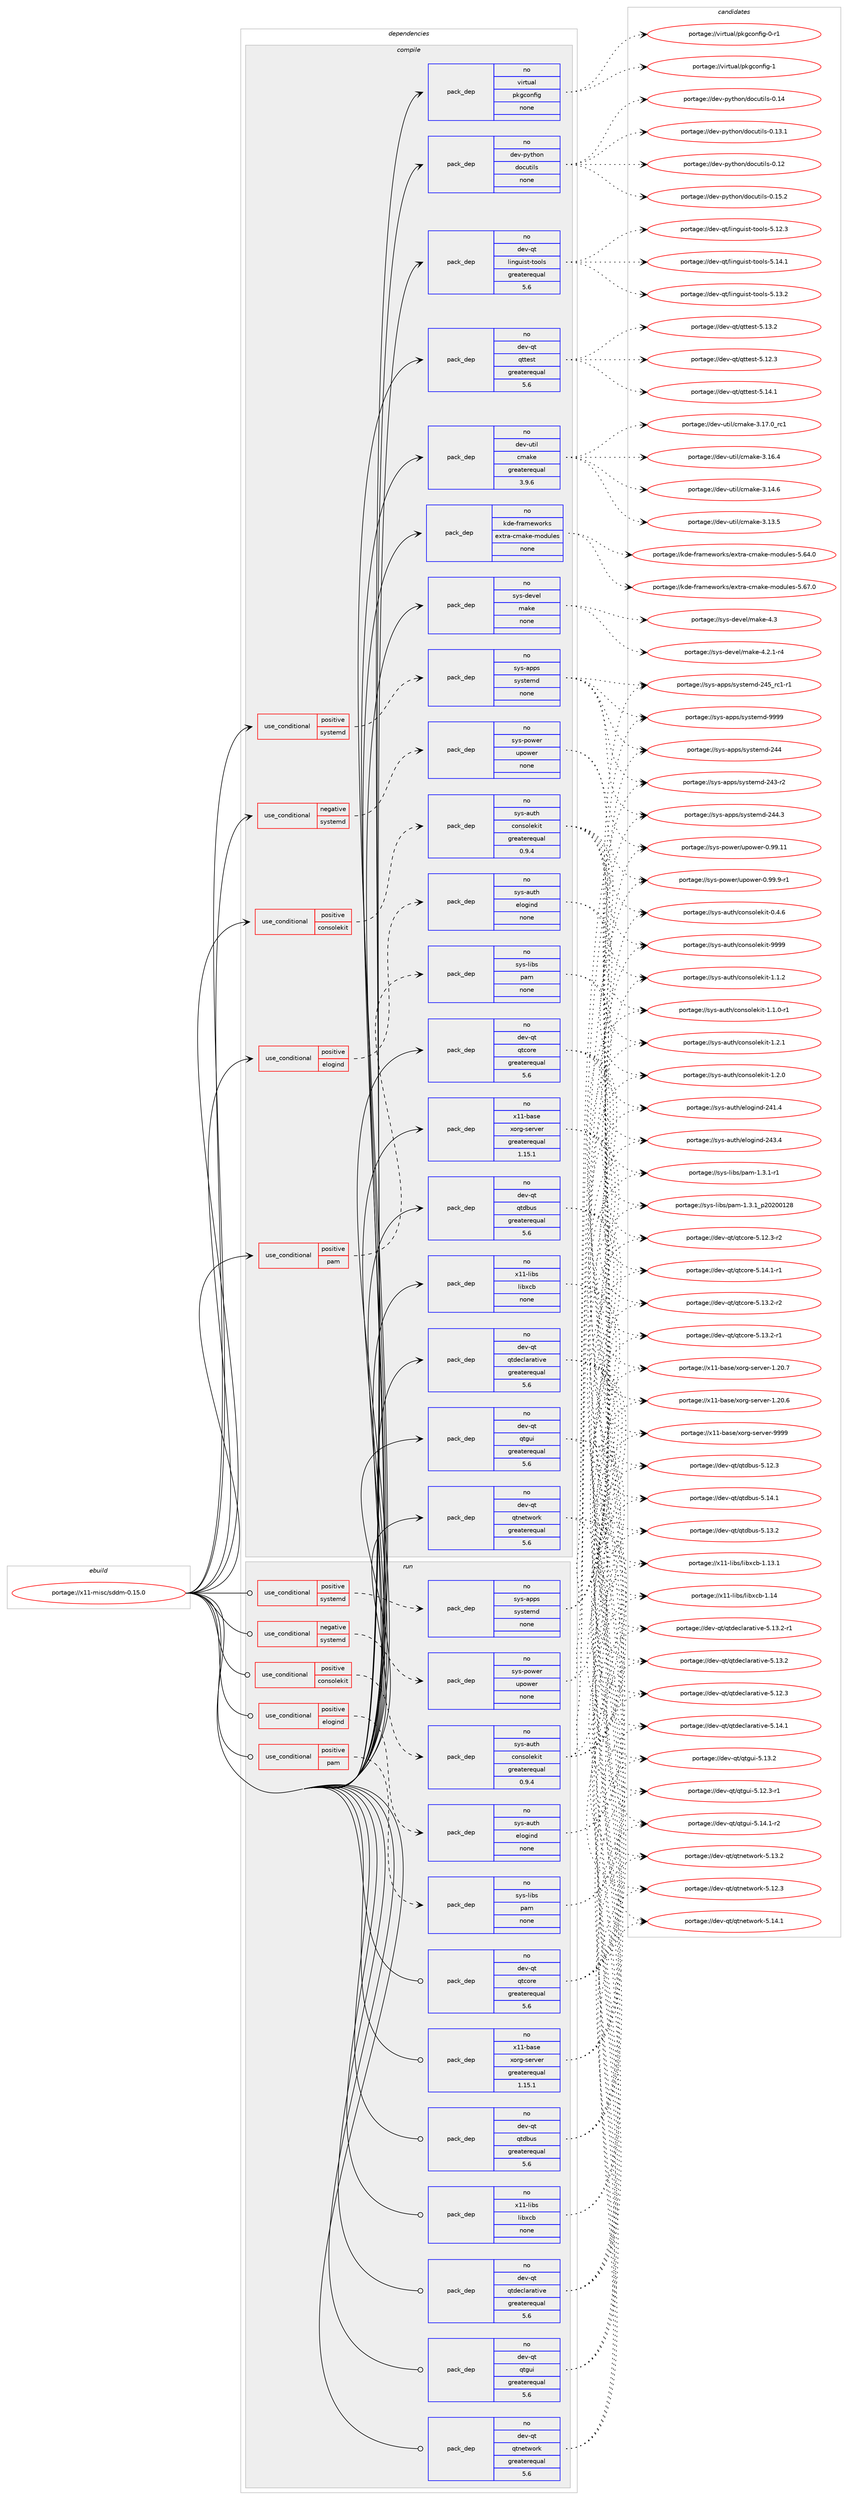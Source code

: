 digraph prolog {

# *************
# Graph options
# *************

newrank=true;
concentrate=true;
compound=true;
graph [rankdir=LR,fontname=Helvetica,fontsize=10,ranksep=1.5];#, ranksep=2.5, nodesep=0.2];
edge  [arrowhead=vee];
node  [fontname=Helvetica,fontsize=10];

# **********
# The ebuild
# **********

subgraph cluster_leftcol {
color=gray;
rank=same;
label=<<i>ebuild</i>>;
id [label="portage://x11-misc/sddm-0.15.0", color=red, width=4, href="../x11-misc/sddm-0.15.0.svg"];
}

# ****************
# The dependencies
# ****************

subgraph cluster_midcol {
color=gray;
label=<<i>dependencies</i>>;
subgraph cluster_compile {
fillcolor="#eeeeee";
style=filled;
label=<<i>compile</i>>;
subgraph cond1246 {
dependency9508 [label=<<TABLE BORDER="0" CELLBORDER="1" CELLSPACING="0" CELLPADDING="4"><TR><TD ROWSPAN="3" CELLPADDING="10">use_conditional</TD></TR><TR><TD>negative</TD></TR><TR><TD>systemd</TD></TR></TABLE>>, shape=none, color=red];
subgraph pack8107 {
dependency9509 [label=<<TABLE BORDER="0" CELLBORDER="1" CELLSPACING="0" CELLPADDING="4" WIDTH="220"><TR><TD ROWSPAN="6" CELLPADDING="30">pack_dep</TD></TR><TR><TD WIDTH="110">no</TD></TR><TR><TD>sys-power</TD></TR><TR><TD>upower</TD></TR><TR><TD>none</TD></TR><TR><TD></TD></TR></TABLE>>, shape=none, color=blue];
}
dependency9508:e -> dependency9509:w [weight=20,style="dashed",arrowhead="vee"];
}
id:e -> dependency9508:w [weight=20,style="solid",arrowhead="vee"];
subgraph cond1247 {
dependency9510 [label=<<TABLE BORDER="0" CELLBORDER="1" CELLSPACING="0" CELLPADDING="4"><TR><TD ROWSPAN="3" CELLPADDING="10">use_conditional</TD></TR><TR><TD>positive</TD></TR><TR><TD>consolekit</TD></TR></TABLE>>, shape=none, color=red];
subgraph pack8108 {
dependency9511 [label=<<TABLE BORDER="0" CELLBORDER="1" CELLSPACING="0" CELLPADDING="4" WIDTH="220"><TR><TD ROWSPAN="6" CELLPADDING="30">pack_dep</TD></TR><TR><TD WIDTH="110">no</TD></TR><TR><TD>sys-auth</TD></TR><TR><TD>consolekit</TD></TR><TR><TD>greaterequal</TD></TR><TR><TD>0.9.4</TD></TR></TABLE>>, shape=none, color=blue];
}
dependency9510:e -> dependency9511:w [weight=20,style="dashed",arrowhead="vee"];
}
id:e -> dependency9510:w [weight=20,style="solid",arrowhead="vee"];
subgraph cond1248 {
dependency9512 [label=<<TABLE BORDER="0" CELLBORDER="1" CELLSPACING="0" CELLPADDING="4"><TR><TD ROWSPAN="3" CELLPADDING="10">use_conditional</TD></TR><TR><TD>positive</TD></TR><TR><TD>elogind</TD></TR></TABLE>>, shape=none, color=red];
subgraph pack8109 {
dependency9513 [label=<<TABLE BORDER="0" CELLBORDER="1" CELLSPACING="0" CELLPADDING="4" WIDTH="220"><TR><TD ROWSPAN="6" CELLPADDING="30">pack_dep</TD></TR><TR><TD WIDTH="110">no</TD></TR><TR><TD>sys-auth</TD></TR><TR><TD>elogind</TD></TR><TR><TD>none</TD></TR><TR><TD></TD></TR></TABLE>>, shape=none, color=blue];
}
dependency9512:e -> dependency9513:w [weight=20,style="dashed",arrowhead="vee"];
}
id:e -> dependency9512:w [weight=20,style="solid",arrowhead="vee"];
subgraph cond1249 {
dependency9514 [label=<<TABLE BORDER="0" CELLBORDER="1" CELLSPACING="0" CELLPADDING="4"><TR><TD ROWSPAN="3" CELLPADDING="10">use_conditional</TD></TR><TR><TD>positive</TD></TR><TR><TD>pam</TD></TR></TABLE>>, shape=none, color=red];
subgraph pack8110 {
dependency9515 [label=<<TABLE BORDER="0" CELLBORDER="1" CELLSPACING="0" CELLPADDING="4" WIDTH="220"><TR><TD ROWSPAN="6" CELLPADDING="30">pack_dep</TD></TR><TR><TD WIDTH="110">no</TD></TR><TR><TD>sys-libs</TD></TR><TR><TD>pam</TD></TR><TR><TD>none</TD></TR><TR><TD></TD></TR></TABLE>>, shape=none, color=blue];
}
dependency9514:e -> dependency9515:w [weight=20,style="dashed",arrowhead="vee"];
}
id:e -> dependency9514:w [weight=20,style="solid",arrowhead="vee"];
subgraph cond1250 {
dependency9516 [label=<<TABLE BORDER="0" CELLBORDER="1" CELLSPACING="0" CELLPADDING="4"><TR><TD ROWSPAN="3" CELLPADDING="10">use_conditional</TD></TR><TR><TD>positive</TD></TR><TR><TD>systemd</TD></TR></TABLE>>, shape=none, color=red];
subgraph pack8111 {
dependency9517 [label=<<TABLE BORDER="0" CELLBORDER="1" CELLSPACING="0" CELLPADDING="4" WIDTH="220"><TR><TD ROWSPAN="6" CELLPADDING="30">pack_dep</TD></TR><TR><TD WIDTH="110">no</TD></TR><TR><TD>sys-apps</TD></TR><TR><TD>systemd</TD></TR><TR><TD>none</TD></TR><TR><TD></TD></TR></TABLE>>, shape=none, color=blue];
}
dependency9516:e -> dependency9517:w [weight=20,style="dashed",arrowhead="vee"];
}
id:e -> dependency9516:w [weight=20,style="solid",arrowhead="vee"];
subgraph pack8112 {
dependency9518 [label=<<TABLE BORDER="0" CELLBORDER="1" CELLSPACING="0" CELLPADDING="4" WIDTH="220"><TR><TD ROWSPAN="6" CELLPADDING="30">pack_dep</TD></TR><TR><TD WIDTH="110">no</TD></TR><TR><TD>dev-python</TD></TR><TR><TD>docutils</TD></TR><TR><TD>none</TD></TR><TR><TD></TD></TR></TABLE>>, shape=none, color=blue];
}
id:e -> dependency9518:w [weight=20,style="solid",arrowhead="vee"];
subgraph pack8113 {
dependency9519 [label=<<TABLE BORDER="0" CELLBORDER="1" CELLSPACING="0" CELLPADDING="4" WIDTH="220"><TR><TD ROWSPAN="6" CELLPADDING="30">pack_dep</TD></TR><TR><TD WIDTH="110">no</TD></TR><TR><TD>dev-qt</TD></TR><TR><TD>linguist-tools</TD></TR><TR><TD>greaterequal</TD></TR><TR><TD>5.6</TD></TR></TABLE>>, shape=none, color=blue];
}
id:e -> dependency9519:w [weight=20,style="solid",arrowhead="vee"];
subgraph pack8114 {
dependency9520 [label=<<TABLE BORDER="0" CELLBORDER="1" CELLSPACING="0" CELLPADDING="4" WIDTH="220"><TR><TD ROWSPAN="6" CELLPADDING="30">pack_dep</TD></TR><TR><TD WIDTH="110">no</TD></TR><TR><TD>dev-qt</TD></TR><TR><TD>qtcore</TD></TR><TR><TD>greaterequal</TD></TR><TR><TD>5.6</TD></TR></TABLE>>, shape=none, color=blue];
}
id:e -> dependency9520:w [weight=20,style="solid",arrowhead="vee"];
subgraph pack8115 {
dependency9521 [label=<<TABLE BORDER="0" CELLBORDER="1" CELLSPACING="0" CELLPADDING="4" WIDTH="220"><TR><TD ROWSPAN="6" CELLPADDING="30">pack_dep</TD></TR><TR><TD WIDTH="110">no</TD></TR><TR><TD>dev-qt</TD></TR><TR><TD>qtdbus</TD></TR><TR><TD>greaterequal</TD></TR><TR><TD>5.6</TD></TR></TABLE>>, shape=none, color=blue];
}
id:e -> dependency9521:w [weight=20,style="solid",arrowhead="vee"];
subgraph pack8116 {
dependency9522 [label=<<TABLE BORDER="0" CELLBORDER="1" CELLSPACING="0" CELLPADDING="4" WIDTH="220"><TR><TD ROWSPAN="6" CELLPADDING="30">pack_dep</TD></TR><TR><TD WIDTH="110">no</TD></TR><TR><TD>dev-qt</TD></TR><TR><TD>qtdeclarative</TD></TR><TR><TD>greaterequal</TD></TR><TR><TD>5.6</TD></TR></TABLE>>, shape=none, color=blue];
}
id:e -> dependency9522:w [weight=20,style="solid",arrowhead="vee"];
subgraph pack8117 {
dependency9523 [label=<<TABLE BORDER="0" CELLBORDER="1" CELLSPACING="0" CELLPADDING="4" WIDTH="220"><TR><TD ROWSPAN="6" CELLPADDING="30">pack_dep</TD></TR><TR><TD WIDTH="110">no</TD></TR><TR><TD>dev-qt</TD></TR><TR><TD>qtgui</TD></TR><TR><TD>greaterequal</TD></TR><TR><TD>5.6</TD></TR></TABLE>>, shape=none, color=blue];
}
id:e -> dependency9523:w [weight=20,style="solid",arrowhead="vee"];
subgraph pack8118 {
dependency9524 [label=<<TABLE BORDER="0" CELLBORDER="1" CELLSPACING="0" CELLPADDING="4" WIDTH="220"><TR><TD ROWSPAN="6" CELLPADDING="30">pack_dep</TD></TR><TR><TD WIDTH="110">no</TD></TR><TR><TD>dev-qt</TD></TR><TR><TD>qtnetwork</TD></TR><TR><TD>greaterequal</TD></TR><TR><TD>5.6</TD></TR></TABLE>>, shape=none, color=blue];
}
id:e -> dependency9524:w [weight=20,style="solid",arrowhead="vee"];
subgraph pack8119 {
dependency9525 [label=<<TABLE BORDER="0" CELLBORDER="1" CELLSPACING="0" CELLPADDING="4" WIDTH="220"><TR><TD ROWSPAN="6" CELLPADDING="30">pack_dep</TD></TR><TR><TD WIDTH="110">no</TD></TR><TR><TD>dev-qt</TD></TR><TR><TD>qttest</TD></TR><TR><TD>greaterequal</TD></TR><TR><TD>5.6</TD></TR></TABLE>>, shape=none, color=blue];
}
id:e -> dependency9525:w [weight=20,style="solid",arrowhead="vee"];
subgraph pack8120 {
dependency9526 [label=<<TABLE BORDER="0" CELLBORDER="1" CELLSPACING="0" CELLPADDING="4" WIDTH="220"><TR><TD ROWSPAN="6" CELLPADDING="30">pack_dep</TD></TR><TR><TD WIDTH="110">no</TD></TR><TR><TD>dev-util</TD></TR><TR><TD>cmake</TD></TR><TR><TD>greaterequal</TD></TR><TR><TD>3.9.6</TD></TR></TABLE>>, shape=none, color=blue];
}
id:e -> dependency9526:w [weight=20,style="solid",arrowhead="vee"];
subgraph pack8121 {
dependency9527 [label=<<TABLE BORDER="0" CELLBORDER="1" CELLSPACING="0" CELLPADDING="4" WIDTH="220"><TR><TD ROWSPAN="6" CELLPADDING="30">pack_dep</TD></TR><TR><TD WIDTH="110">no</TD></TR><TR><TD>kde-frameworks</TD></TR><TR><TD>extra-cmake-modules</TD></TR><TR><TD>none</TD></TR><TR><TD></TD></TR></TABLE>>, shape=none, color=blue];
}
id:e -> dependency9527:w [weight=20,style="solid",arrowhead="vee"];
subgraph pack8122 {
dependency9528 [label=<<TABLE BORDER="0" CELLBORDER="1" CELLSPACING="0" CELLPADDING="4" WIDTH="220"><TR><TD ROWSPAN="6" CELLPADDING="30">pack_dep</TD></TR><TR><TD WIDTH="110">no</TD></TR><TR><TD>sys-devel</TD></TR><TR><TD>make</TD></TR><TR><TD>none</TD></TR><TR><TD></TD></TR></TABLE>>, shape=none, color=blue];
}
id:e -> dependency9528:w [weight=20,style="solid",arrowhead="vee"];
subgraph pack8123 {
dependency9529 [label=<<TABLE BORDER="0" CELLBORDER="1" CELLSPACING="0" CELLPADDING="4" WIDTH="220"><TR><TD ROWSPAN="6" CELLPADDING="30">pack_dep</TD></TR><TR><TD WIDTH="110">no</TD></TR><TR><TD>virtual</TD></TR><TR><TD>pkgconfig</TD></TR><TR><TD>none</TD></TR><TR><TD></TD></TR></TABLE>>, shape=none, color=blue];
}
id:e -> dependency9529:w [weight=20,style="solid",arrowhead="vee"];
subgraph pack8124 {
dependency9530 [label=<<TABLE BORDER="0" CELLBORDER="1" CELLSPACING="0" CELLPADDING="4" WIDTH="220"><TR><TD ROWSPAN="6" CELLPADDING="30">pack_dep</TD></TR><TR><TD WIDTH="110">no</TD></TR><TR><TD>x11-base</TD></TR><TR><TD>xorg-server</TD></TR><TR><TD>greaterequal</TD></TR><TR><TD>1.15.1</TD></TR></TABLE>>, shape=none, color=blue];
}
id:e -> dependency9530:w [weight=20,style="solid",arrowhead="vee"];
subgraph pack8125 {
dependency9531 [label=<<TABLE BORDER="0" CELLBORDER="1" CELLSPACING="0" CELLPADDING="4" WIDTH="220"><TR><TD ROWSPAN="6" CELLPADDING="30">pack_dep</TD></TR><TR><TD WIDTH="110">no</TD></TR><TR><TD>x11-libs</TD></TR><TR><TD>libxcb</TD></TR><TR><TD>none</TD></TR><TR><TD></TD></TR></TABLE>>, shape=none, color=blue];
}
id:e -> dependency9531:w [weight=20,style="solid",arrowhead="vee"];
}
subgraph cluster_compileandrun {
fillcolor="#eeeeee";
style=filled;
label=<<i>compile and run</i>>;
}
subgraph cluster_run {
fillcolor="#eeeeee";
style=filled;
label=<<i>run</i>>;
subgraph cond1251 {
dependency9532 [label=<<TABLE BORDER="0" CELLBORDER="1" CELLSPACING="0" CELLPADDING="4"><TR><TD ROWSPAN="3" CELLPADDING="10">use_conditional</TD></TR><TR><TD>negative</TD></TR><TR><TD>systemd</TD></TR></TABLE>>, shape=none, color=red];
subgraph pack8126 {
dependency9533 [label=<<TABLE BORDER="0" CELLBORDER="1" CELLSPACING="0" CELLPADDING="4" WIDTH="220"><TR><TD ROWSPAN="6" CELLPADDING="30">pack_dep</TD></TR><TR><TD WIDTH="110">no</TD></TR><TR><TD>sys-power</TD></TR><TR><TD>upower</TD></TR><TR><TD>none</TD></TR><TR><TD></TD></TR></TABLE>>, shape=none, color=blue];
}
dependency9532:e -> dependency9533:w [weight=20,style="dashed",arrowhead="vee"];
}
id:e -> dependency9532:w [weight=20,style="solid",arrowhead="odot"];
subgraph cond1252 {
dependency9534 [label=<<TABLE BORDER="0" CELLBORDER="1" CELLSPACING="0" CELLPADDING="4"><TR><TD ROWSPAN="3" CELLPADDING="10">use_conditional</TD></TR><TR><TD>positive</TD></TR><TR><TD>consolekit</TD></TR></TABLE>>, shape=none, color=red];
subgraph pack8127 {
dependency9535 [label=<<TABLE BORDER="0" CELLBORDER="1" CELLSPACING="0" CELLPADDING="4" WIDTH="220"><TR><TD ROWSPAN="6" CELLPADDING="30">pack_dep</TD></TR><TR><TD WIDTH="110">no</TD></TR><TR><TD>sys-auth</TD></TR><TR><TD>consolekit</TD></TR><TR><TD>greaterequal</TD></TR><TR><TD>0.9.4</TD></TR></TABLE>>, shape=none, color=blue];
}
dependency9534:e -> dependency9535:w [weight=20,style="dashed",arrowhead="vee"];
}
id:e -> dependency9534:w [weight=20,style="solid",arrowhead="odot"];
subgraph cond1253 {
dependency9536 [label=<<TABLE BORDER="0" CELLBORDER="1" CELLSPACING="0" CELLPADDING="4"><TR><TD ROWSPAN="3" CELLPADDING="10">use_conditional</TD></TR><TR><TD>positive</TD></TR><TR><TD>elogind</TD></TR></TABLE>>, shape=none, color=red];
subgraph pack8128 {
dependency9537 [label=<<TABLE BORDER="0" CELLBORDER="1" CELLSPACING="0" CELLPADDING="4" WIDTH="220"><TR><TD ROWSPAN="6" CELLPADDING="30">pack_dep</TD></TR><TR><TD WIDTH="110">no</TD></TR><TR><TD>sys-auth</TD></TR><TR><TD>elogind</TD></TR><TR><TD>none</TD></TR><TR><TD></TD></TR></TABLE>>, shape=none, color=blue];
}
dependency9536:e -> dependency9537:w [weight=20,style="dashed",arrowhead="vee"];
}
id:e -> dependency9536:w [weight=20,style="solid",arrowhead="odot"];
subgraph cond1254 {
dependency9538 [label=<<TABLE BORDER="0" CELLBORDER="1" CELLSPACING="0" CELLPADDING="4"><TR><TD ROWSPAN="3" CELLPADDING="10">use_conditional</TD></TR><TR><TD>positive</TD></TR><TR><TD>pam</TD></TR></TABLE>>, shape=none, color=red];
subgraph pack8129 {
dependency9539 [label=<<TABLE BORDER="0" CELLBORDER="1" CELLSPACING="0" CELLPADDING="4" WIDTH="220"><TR><TD ROWSPAN="6" CELLPADDING="30">pack_dep</TD></TR><TR><TD WIDTH="110">no</TD></TR><TR><TD>sys-libs</TD></TR><TR><TD>pam</TD></TR><TR><TD>none</TD></TR><TR><TD></TD></TR></TABLE>>, shape=none, color=blue];
}
dependency9538:e -> dependency9539:w [weight=20,style="dashed",arrowhead="vee"];
}
id:e -> dependency9538:w [weight=20,style="solid",arrowhead="odot"];
subgraph cond1255 {
dependency9540 [label=<<TABLE BORDER="0" CELLBORDER="1" CELLSPACING="0" CELLPADDING="4"><TR><TD ROWSPAN="3" CELLPADDING="10">use_conditional</TD></TR><TR><TD>positive</TD></TR><TR><TD>systemd</TD></TR></TABLE>>, shape=none, color=red];
subgraph pack8130 {
dependency9541 [label=<<TABLE BORDER="0" CELLBORDER="1" CELLSPACING="0" CELLPADDING="4" WIDTH="220"><TR><TD ROWSPAN="6" CELLPADDING="30">pack_dep</TD></TR><TR><TD WIDTH="110">no</TD></TR><TR><TD>sys-apps</TD></TR><TR><TD>systemd</TD></TR><TR><TD>none</TD></TR><TR><TD></TD></TR></TABLE>>, shape=none, color=blue];
}
dependency9540:e -> dependency9541:w [weight=20,style="dashed",arrowhead="vee"];
}
id:e -> dependency9540:w [weight=20,style="solid",arrowhead="odot"];
subgraph pack8131 {
dependency9542 [label=<<TABLE BORDER="0" CELLBORDER="1" CELLSPACING="0" CELLPADDING="4" WIDTH="220"><TR><TD ROWSPAN="6" CELLPADDING="30">pack_dep</TD></TR><TR><TD WIDTH="110">no</TD></TR><TR><TD>dev-qt</TD></TR><TR><TD>qtcore</TD></TR><TR><TD>greaterequal</TD></TR><TR><TD>5.6</TD></TR></TABLE>>, shape=none, color=blue];
}
id:e -> dependency9542:w [weight=20,style="solid",arrowhead="odot"];
subgraph pack8132 {
dependency9543 [label=<<TABLE BORDER="0" CELLBORDER="1" CELLSPACING="0" CELLPADDING="4" WIDTH="220"><TR><TD ROWSPAN="6" CELLPADDING="30">pack_dep</TD></TR><TR><TD WIDTH="110">no</TD></TR><TR><TD>dev-qt</TD></TR><TR><TD>qtdbus</TD></TR><TR><TD>greaterequal</TD></TR><TR><TD>5.6</TD></TR></TABLE>>, shape=none, color=blue];
}
id:e -> dependency9543:w [weight=20,style="solid",arrowhead="odot"];
subgraph pack8133 {
dependency9544 [label=<<TABLE BORDER="0" CELLBORDER="1" CELLSPACING="0" CELLPADDING="4" WIDTH="220"><TR><TD ROWSPAN="6" CELLPADDING="30">pack_dep</TD></TR><TR><TD WIDTH="110">no</TD></TR><TR><TD>dev-qt</TD></TR><TR><TD>qtdeclarative</TD></TR><TR><TD>greaterequal</TD></TR><TR><TD>5.6</TD></TR></TABLE>>, shape=none, color=blue];
}
id:e -> dependency9544:w [weight=20,style="solid",arrowhead="odot"];
subgraph pack8134 {
dependency9545 [label=<<TABLE BORDER="0" CELLBORDER="1" CELLSPACING="0" CELLPADDING="4" WIDTH="220"><TR><TD ROWSPAN="6" CELLPADDING="30">pack_dep</TD></TR><TR><TD WIDTH="110">no</TD></TR><TR><TD>dev-qt</TD></TR><TR><TD>qtgui</TD></TR><TR><TD>greaterequal</TD></TR><TR><TD>5.6</TD></TR></TABLE>>, shape=none, color=blue];
}
id:e -> dependency9545:w [weight=20,style="solid",arrowhead="odot"];
subgraph pack8135 {
dependency9546 [label=<<TABLE BORDER="0" CELLBORDER="1" CELLSPACING="0" CELLPADDING="4" WIDTH="220"><TR><TD ROWSPAN="6" CELLPADDING="30">pack_dep</TD></TR><TR><TD WIDTH="110">no</TD></TR><TR><TD>dev-qt</TD></TR><TR><TD>qtnetwork</TD></TR><TR><TD>greaterequal</TD></TR><TR><TD>5.6</TD></TR></TABLE>>, shape=none, color=blue];
}
id:e -> dependency9546:w [weight=20,style="solid",arrowhead="odot"];
subgraph pack8136 {
dependency9547 [label=<<TABLE BORDER="0" CELLBORDER="1" CELLSPACING="0" CELLPADDING="4" WIDTH="220"><TR><TD ROWSPAN="6" CELLPADDING="30">pack_dep</TD></TR><TR><TD WIDTH="110">no</TD></TR><TR><TD>x11-base</TD></TR><TR><TD>xorg-server</TD></TR><TR><TD>greaterequal</TD></TR><TR><TD>1.15.1</TD></TR></TABLE>>, shape=none, color=blue];
}
id:e -> dependency9547:w [weight=20,style="solid",arrowhead="odot"];
subgraph pack8137 {
dependency9548 [label=<<TABLE BORDER="0" CELLBORDER="1" CELLSPACING="0" CELLPADDING="4" WIDTH="220"><TR><TD ROWSPAN="6" CELLPADDING="30">pack_dep</TD></TR><TR><TD WIDTH="110">no</TD></TR><TR><TD>x11-libs</TD></TR><TR><TD>libxcb</TD></TR><TR><TD>none</TD></TR><TR><TD></TD></TR></TABLE>>, shape=none, color=blue];
}
id:e -> dependency9548:w [weight=20,style="solid",arrowhead="odot"];
}
}

# **************
# The candidates
# **************

subgraph cluster_choices {
rank=same;
color=gray;
label=<<i>candidates</i>>;

subgraph choice8107 {
color=black;
nodesep=1;
choice1151211154511211111910111447117112111119101114454846575746574511449 [label="portage://sys-power/upower-0.99.9-r1", color=red, width=4,href="../sys-power/upower-0.99.9-r1.svg"];
choice11512111545112111119101114471171121111191011144548465757464949 [label="portage://sys-power/upower-0.99.11", color=red, width=4,href="../sys-power/upower-0.99.11.svg"];
dependency9509:e -> choice1151211154511211111910111447117112111119101114454846575746574511449:w [style=dotted,weight="100"];
dependency9509:e -> choice11512111545112111119101114471171121111191011144548465757464949:w [style=dotted,weight="100"];
}
subgraph choice8108 {
color=black;
nodesep=1;
choice115121115459711711610447991111101151111081011071051164557575757 [label="portage://sys-auth/consolekit-9999", color=red, width=4,href="../sys-auth/consolekit-9999.svg"];
choice11512111545971171161044799111110115111108101107105116454946504649 [label="portage://sys-auth/consolekit-1.2.1", color=red, width=4,href="../sys-auth/consolekit-1.2.1.svg"];
choice11512111545971171161044799111110115111108101107105116454946504648 [label="portage://sys-auth/consolekit-1.2.0", color=red, width=4,href="../sys-auth/consolekit-1.2.0.svg"];
choice11512111545971171161044799111110115111108101107105116454946494650 [label="portage://sys-auth/consolekit-1.1.2", color=red, width=4,href="../sys-auth/consolekit-1.1.2.svg"];
choice115121115459711711610447991111101151111081011071051164549464946484511449 [label="portage://sys-auth/consolekit-1.1.0-r1", color=red, width=4,href="../sys-auth/consolekit-1.1.0-r1.svg"];
choice11512111545971171161044799111110115111108101107105116454846524654 [label="portage://sys-auth/consolekit-0.4.6", color=red, width=4,href="../sys-auth/consolekit-0.4.6.svg"];
dependency9511:e -> choice115121115459711711610447991111101151111081011071051164557575757:w [style=dotted,weight="100"];
dependency9511:e -> choice11512111545971171161044799111110115111108101107105116454946504649:w [style=dotted,weight="100"];
dependency9511:e -> choice11512111545971171161044799111110115111108101107105116454946504648:w [style=dotted,weight="100"];
dependency9511:e -> choice11512111545971171161044799111110115111108101107105116454946494650:w [style=dotted,weight="100"];
dependency9511:e -> choice115121115459711711610447991111101151111081011071051164549464946484511449:w [style=dotted,weight="100"];
dependency9511:e -> choice11512111545971171161044799111110115111108101107105116454846524654:w [style=dotted,weight="100"];
}
subgraph choice8109 {
color=black;
nodesep=1;
choice115121115459711711610447101108111103105110100455052514652 [label="portage://sys-auth/elogind-243.4", color=red, width=4,href="../sys-auth/elogind-243.4.svg"];
choice115121115459711711610447101108111103105110100455052494652 [label="portage://sys-auth/elogind-241.4", color=red, width=4,href="../sys-auth/elogind-241.4.svg"];
dependency9513:e -> choice115121115459711711610447101108111103105110100455052514652:w [style=dotted,weight="100"];
dependency9513:e -> choice115121115459711711610447101108111103105110100455052494652:w [style=dotted,weight="100"];
}
subgraph choice8110 {
color=black;
nodesep=1;
choice11512111545108105981154711297109454946514649951125048504848495056 [label="portage://sys-libs/pam-1.3.1_p20200128", color=red, width=4,href="../sys-libs/pam-1.3.1_p20200128.svg"];
choice115121115451081059811547112971094549465146494511449 [label="portage://sys-libs/pam-1.3.1-r1", color=red, width=4,href="../sys-libs/pam-1.3.1-r1.svg"];
dependency9515:e -> choice11512111545108105981154711297109454946514649951125048504848495056:w [style=dotted,weight="100"];
dependency9515:e -> choice115121115451081059811547112971094549465146494511449:w [style=dotted,weight="100"];
}
subgraph choice8111 {
color=black;
nodesep=1;
choice1151211154597112112115471151211151161011091004557575757 [label="portage://sys-apps/systemd-9999", color=red, width=4,href="../sys-apps/systemd-9999.svg"];
choice115121115459711211211547115121115116101109100455052539511499494511449 [label="portage://sys-apps/systemd-245_rc1-r1", color=red, width=4,href="../sys-apps/systemd-245_rc1-r1.svg"];
choice115121115459711211211547115121115116101109100455052524651 [label="portage://sys-apps/systemd-244.3", color=red, width=4,href="../sys-apps/systemd-244.3.svg"];
choice11512111545971121121154711512111511610110910045505252 [label="portage://sys-apps/systemd-244", color=red, width=4,href="../sys-apps/systemd-244.svg"];
choice115121115459711211211547115121115116101109100455052514511450 [label="portage://sys-apps/systemd-243-r2", color=red, width=4,href="../sys-apps/systemd-243-r2.svg"];
dependency9517:e -> choice1151211154597112112115471151211151161011091004557575757:w [style=dotted,weight="100"];
dependency9517:e -> choice115121115459711211211547115121115116101109100455052539511499494511449:w [style=dotted,weight="100"];
dependency9517:e -> choice115121115459711211211547115121115116101109100455052524651:w [style=dotted,weight="100"];
dependency9517:e -> choice11512111545971121121154711512111511610110910045505252:w [style=dotted,weight="100"];
dependency9517:e -> choice115121115459711211211547115121115116101109100455052514511450:w [style=dotted,weight="100"];
}
subgraph choice8112 {
color=black;
nodesep=1;
choice10010111845112121116104111110471001119911711610510811545484649534650 [label="portage://dev-python/docutils-0.15.2", color=red, width=4,href="../dev-python/docutils-0.15.2.svg"];
choice1001011184511212111610411111047100111991171161051081154548464952 [label="portage://dev-python/docutils-0.14", color=red, width=4,href="../dev-python/docutils-0.14.svg"];
choice10010111845112121116104111110471001119911711610510811545484649514649 [label="portage://dev-python/docutils-0.13.1", color=red, width=4,href="../dev-python/docutils-0.13.1.svg"];
choice1001011184511212111610411111047100111991171161051081154548464950 [label="portage://dev-python/docutils-0.12", color=red, width=4,href="../dev-python/docutils-0.12.svg"];
dependency9518:e -> choice10010111845112121116104111110471001119911711610510811545484649534650:w [style=dotted,weight="100"];
dependency9518:e -> choice1001011184511212111610411111047100111991171161051081154548464952:w [style=dotted,weight="100"];
dependency9518:e -> choice10010111845112121116104111110471001119911711610510811545484649514649:w [style=dotted,weight="100"];
dependency9518:e -> choice1001011184511212111610411111047100111991171161051081154548464950:w [style=dotted,weight="100"];
}
subgraph choice8113 {
color=black;
nodesep=1;
choice10010111845113116471081051101031171051151164511611111110811545534649524649 [label="portage://dev-qt/linguist-tools-5.14.1", color=red, width=4,href="../dev-qt/linguist-tools-5.14.1.svg"];
choice10010111845113116471081051101031171051151164511611111110811545534649514650 [label="portage://dev-qt/linguist-tools-5.13.2", color=red, width=4,href="../dev-qt/linguist-tools-5.13.2.svg"];
choice10010111845113116471081051101031171051151164511611111110811545534649504651 [label="portage://dev-qt/linguist-tools-5.12.3", color=red, width=4,href="../dev-qt/linguist-tools-5.12.3.svg"];
dependency9519:e -> choice10010111845113116471081051101031171051151164511611111110811545534649524649:w [style=dotted,weight="100"];
dependency9519:e -> choice10010111845113116471081051101031171051151164511611111110811545534649514650:w [style=dotted,weight="100"];
dependency9519:e -> choice10010111845113116471081051101031171051151164511611111110811545534649504651:w [style=dotted,weight="100"];
}
subgraph choice8114 {
color=black;
nodesep=1;
choice100101118451131164711311699111114101455346495246494511449 [label="portage://dev-qt/qtcore-5.14.1-r1", color=red, width=4,href="../dev-qt/qtcore-5.14.1-r1.svg"];
choice100101118451131164711311699111114101455346495146504511450 [label="portage://dev-qt/qtcore-5.13.2-r2", color=red, width=4,href="../dev-qt/qtcore-5.13.2-r2.svg"];
choice100101118451131164711311699111114101455346495146504511449 [label="portage://dev-qt/qtcore-5.13.2-r1", color=red, width=4,href="../dev-qt/qtcore-5.13.2-r1.svg"];
choice100101118451131164711311699111114101455346495046514511450 [label="portage://dev-qt/qtcore-5.12.3-r2", color=red, width=4,href="../dev-qt/qtcore-5.12.3-r2.svg"];
dependency9520:e -> choice100101118451131164711311699111114101455346495246494511449:w [style=dotted,weight="100"];
dependency9520:e -> choice100101118451131164711311699111114101455346495146504511450:w [style=dotted,weight="100"];
dependency9520:e -> choice100101118451131164711311699111114101455346495146504511449:w [style=dotted,weight="100"];
dependency9520:e -> choice100101118451131164711311699111114101455346495046514511450:w [style=dotted,weight="100"];
}
subgraph choice8115 {
color=black;
nodesep=1;
choice10010111845113116471131161009811711545534649524649 [label="portage://dev-qt/qtdbus-5.14.1", color=red, width=4,href="../dev-qt/qtdbus-5.14.1.svg"];
choice10010111845113116471131161009811711545534649514650 [label="portage://dev-qt/qtdbus-5.13.2", color=red, width=4,href="../dev-qt/qtdbus-5.13.2.svg"];
choice10010111845113116471131161009811711545534649504651 [label="portage://dev-qt/qtdbus-5.12.3", color=red, width=4,href="../dev-qt/qtdbus-5.12.3.svg"];
dependency9521:e -> choice10010111845113116471131161009811711545534649524649:w [style=dotted,weight="100"];
dependency9521:e -> choice10010111845113116471131161009811711545534649514650:w [style=dotted,weight="100"];
dependency9521:e -> choice10010111845113116471131161009811711545534649504651:w [style=dotted,weight="100"];
}
subgraph choice8116 {
color=black;
nodesep=1;
choice100101118451131164711311610010199108971149711610511810145534649524649 [label="portage://dev-qt/qtdeclarative-5.14.1", color=red, width=4,href="../dev-qt/qtdeclarative-5.14.1.svg"];
choice1001011184511311647113116100101991089711497116105118101455346495146504511449 [label="portage://dev-qt/qtdeclarative-5.13.2-r1", color=red, width=4,href="../dev-qt/qtdeclarative-5.13.2-r1.svg"];
choice100101118451131164711311610010199108971149711610511810145534649514650 [label="portage://dev-qt/qtdeclarative-5.13.2", color=red, width=4,href="../dev-qt/qtdeclarative-5.13.2.svg"];
choice100101118451131164711311610010199108971149711610511810145534649504651 [label="portage://dev-qt/qtdeclarative-5.12.3", color=red, width=4,href="../dev-qt/qtdeclarative-5.12.3.svg"];
dependency9522:e -> choice100101118451131164711311610010199108971149711610511810145534649524649:w [style=dotted,weight="100"];
dependency9522:e -> choice1001011184511311647113116100101991089711497116105118101455346495146504511449:w [style=dotted,weight="100"];
dependency9522:e -> choice100101118451131164711311610010199108971149711610511810145534649514650:w [style=dotted,weight="100"];
dependency9522:e -> choice100101118451131164711311610010199108971149711610511810145534649504651:w [style=dotted,weight="100"];
}
subgraph choice8117 {
color=black;
nodesep=1;
choice1001011184511311647113116103117105455346495246494511450 [label="portage://dev-qt/qtgui-5.14.1-r2", color=red, width=4,href="../dev-qt/qtgui-5.14.1-r2.svg"];
choice100101118451131164711311610311710545534649514650 [label="portage://dev-qt/qtgui-5.13.2", color=red, width=4,href="../dev-qt/qtgui-5.13.2.svg"];
choice1001011184511311647113116103117105455346495046514511449 [label="portage://dev-qt/qtgui-5.12.3-r1", color=red, width=4,href="../dev-qt/qtgui-5.12.3-r1.svg"];
dependency9523:e -> choice1001011184511311647113116103117105455346495246494511450:w [style=dotted,weight="100"];
dependency9523:e -> choice100101118451131164711311610311710545534649514650:w [style=dotted,weight="100"];
dependency9523:e -> choice1001011184511311647113116103117105455346495046514511449:w [style=dotted,weight="100"];
}
subgraph choice8118 {
color=black;
nodesep=1;
choice100101118451131164711311611010111611911111410745534649524649 [label="portage://dev-qt/qtnetwork-5.14.1", color=red, width=4,href="../dev-qt/qtnetwork-5.14.1.svg"];
choice100101118451131164711311611010111611911111410745534649514650 [label="portage://dev-qt/qtnetwork-5.13.2", color=red, width=4,href="../dev-qt/qtnetwork-5.13.2.svg"];
choice100101118451131164711311611010111611911111410745534649504651 [label="portage://dev-qt/qtnetwork-5.12.3", color=red, width=4,href="../dev-qt/qtnetwork-5.12.3.svg"];
dependency9524:e -> choice100101118451131164711311611010111611911111410745534649524649:w [style=dotted,weight="100"];
dependency9524:e -> choice100101118451131164711311611010111611911111410745534649514650:w [style=dotted,weight="100"];
dependency9524:e -> choice100101118451131164711311611010111611911111410745534649504651:w [style=dotted,weight="100"];
}
subgraph choice8119 {
color=black;
nodesep=1;
choice100101118451131164711311611610111511645534649524649 [label="portage://dev-qt/qttest-5.14.1", color=red, width=4,href="../dev-qt/qttest-5.14.1.svg"];
choice100101118451131164711311611610111511645534649514650 [label="portage://dev-qt/qttest-5.13.2", color=red, width=4,href="../dev-qt/qttest-5.13.2.svg"];
choice100101118451131164711311611610111511645534649504651 [label="portage://dev-qt/qttest-5.12.3", color=red, width=4,href="../dev-qt/qttest-5.12.3.svg"];
dependency9525:e -> choice100101118451131164711311611610111511645534649524649:w [style=dotted,weight="100"];
dependency9525:e -> choice100101118451131164711311611610111511645534649514650:w [style=dotted,weight="100"];
dependency9525:e -> choice100101118451131164711311611610111511645534649504651:w [style=dotted,weight="100"];
}
subgraph choice8120 {
color=black;
nodesep=1;
choice1001011184511711610510847991099710710145514649554648951149949 [label="portage://dev-util/cmake-3.17.0_rc1", color=red, width=4,href="../dev-util/cmake-3.17.0_rc1.svg"];
choice1001011184511711610510847991099710710145514649544652 [label="portage://dev-util/cmake-3.16.4", color=red, width=4,href="../dev-util/cmake-3.16.4.svg"];
choice1001011184511711610510847991099710710145514649524654 [label="portage://dev-util/cmake-3.14.6", color=red, width=4,href="../dev-util/cmake-3.14.6.svg"];
choice1001011184511711610510847991099710710145514649514653 [label="portage://dev-util/cmake-3.13.5", color=red, width=4,href="../dev-util/cmake-3.13.5.svg"];
dependency9526:e -> choice1001011184511711610510847991099710710145514649554648951149949:w [style=dotted,weight="100"];
dependency9526:e -> choice1001011184511711610510847991099710710145514649544652:w [style=dotted,weight="100"];
dependency9526:e -> choice1001011184511711610510847991099710710145514649524654:w [style=dotted,weight="100"];
dependency9526:e -> choice1001011184511711610510847991099710710145514649514653:w [style=dotted,weight="100"];
}
subgraph choice8121 {
color=black;
nodesep=1;
choice107100101451021149710910111911111410711547101120116114974599109971071014510911110011710810111545534654554648 [label="portage://kde-frameworks/extra-cmake-modules-5.67.0", color=red, width=4,href="../kde-frameworks/extra-cmake-modules-5.67.0.svg"];
choice107100101451021149710910111911111410711547101120116114974599109971071014510911110011710810111545534654524648 [label="portage://kde-frameworks/extra-cmake-modules-5.64.0", color=red, width=4,href="../kde-frameworks/extra-cmake-modules-5.64.0.svg"];
dependency9527:e -> choice107100101451021149710910111911111410711547101120116114974599109971071014510911110011710810111545534654554648:w [style=dotted,weight="100"];
dependency9527:e -> choice107100101451021149710910111911111410711547101120116114974599109971071014510911110011710810111545534654524648:w [style=dotted,weight="100"];
}
subgraph choice8122 {
color=black;
nodesep=1;
choice11512111545100101118101108471099710710145524651 [label="portage://sys-devel/make-4.3", color=red, width=4,href="../sys-devel/make-4.3.svg"];
choice1151211154510010111810110847109971071014552465046494511452 [label="portage://sys-devel/make-4.2.1-r4", color=red, width=4,href="../sys-devel/make-4.2.1-r4.svg"];
dependency9528:e -> choice11512111545100101118101108471099710710145524651:w [style=dotted,weight="100"];
dependency9528:e -> choice1151211154510010111810110847109971071014552465046494511452:w [style=dotted,weight="100"];
}
subgraph choice8123 {
color=black;
nodesep=1;
choice1181051141161179710847112107103991111101021051034549 [label="portage://virtual/pkgconfig-1", color=red, width=4,href="../virtual/pkgconfig-1.svg"];
choice11810511411611797108471121071039911111010210510345484511449 [label="portage://virtual/pkgconfig-0-r1", color=red, width=4,href="../virtual/pkgconfig-0-r1.svg"];
dependency9529:e -> choice1181051141161179710847112107103991111101021051034549:w [style=dotted,weight="100"];
dependency9529:e -> choice11810511411611797108471121071039911111010210510345484511449:w [style=dotted,weight="100"];
}
subgraph choice8124 {
color=black;
nodesep=1;
choice120494945989711510147120111114103451151011141181011144557575757 [label="portage://x11-base/xorg-server-9999", color=red, width=4,href="../x11-base/xorg-server-9999.svg"];
choice1204949459897115101471201111141034511510111411810111445494650484655 [label="portage://x11-base/xorg-server-1.20.7", color=red, width=4,href="../x11-base/xorg-server-1.20.7.svg"];
choice1204949459897115101471201111141034511510111411810111445494650484654 [label="portage://x11-base/xorg-server-1.20.6", color=red, width=4,href="../x11-base/xorg-server-1.20.6.svg"];
dependency9530:e -> choice120494945989711510147120111114103451151011141181011144557575757:w [style=dotted,weight="100"];
dependency9530:e -> choice1204949459897115101471201111141034511510111411810111445494650484655:w [style=dotted,weight="100"];
dependency9530:e -> choice1204949459897115101471201111141034511510111411810111445494650484654:w [style=dotted,weight="100"];
}
subgraph choice8125 {
color=black;
nodesep=1;
choice12049494510810598115471081059812099984549464952 [label="portage://x11-libs/libxcb-1.14", color=red, width=4,href="../x11-libs/libxcb-1.14.svg"];
choice120494945108105981154710810598120999845494649514649 [label="portage://x11-libs/libxcb-1.13.1", color=red, width=4,href="../x11-libs/libxcb-1.13.1.svg"];
dependency9531:e -> choice12049494510810598115471081059812099984549464952:w [style=dotted,weight="100"];
dependency9531:e -> choice120494945108105981154710810598120999845494649514649:w [style=dotted,weight="100"];
}
subgraph choice8126 {
color=black;
nodesep=1;
choice1151211154511211111910111447117112111119101114454846575746574511449 [label="portage://sys-power/upower-0.99.9-r1", color=red, width=4,href="../sys-power/upower-0.99.9-r1.svg"];
choice11512111545112111119101114471171121111191011144548465757464949 [label="portage://sys-power/upower-0.99.11", color=red, width=4,href="../sys-power/upower-0.99.11.svg"];
dependency9533:e -> choice1151211154511211111910111447117112111119101114454846575746574511449:w [style=dotted,weight="100"];
dependency9533:e -> choice11512111545112111119101114471171121111191011144548465757464949:w [style=dotted,weight="100"];
}
subgraph choice8127 {
color=black;
nodesep=1;
choice115121115459711711610447991111101151111081011071051164557575757 [label="portage://sys-auth/consolekit-9999", color=red, width=4,href="../sys-auth/consolekit-9999.svg"];
choice11512111545971171161044799111110115111108101107105116454946504649 [label="portage://sys-auth/consolekit-1.2.1", color=red, width=4,href="../sys-auth/consolekit-1.2.1.svg"];
choice11512111545971171161044799111110115111108101107105116454946504648 [label="portage://sys-auth/consolekit-1.2.0", color=red, width=4,href="../sys-auth/consolekit-1.2.0.svg"];
choice11512111545971171161044799111110115111108101107105116454946494650 [label="portage://sys-auth/consolekit-1.1.2", color=red, width=4,href="../sys-auth/consolekit-1.1.2.svg"];
choice115121115459711711610447991111101151111081011071051164549464946484511449 [label="portage://sys-auth/consolekit-1.1.0-r1", color=red, width=4,href="../sys-auth/consolekit-1.1.0-r1.svg"];
choice11512111545971171161044799111110115111108101107105116454846524654 [label="portage://sys-auth/consolekit-0.4.6", color=red, width=4,href="../sys-auth/consolekit-0.4.6.svg"];
dependency9535:e -> choice115121115459711711610447991111101151111081011071051164557575757:w [style=dotted,weight="100"];
dependency9535:e -> choice11512111545971171161044799111110115111108101107105116454946504649:w [style=dotted,weight="100"];
dependency9535:e -> choice11512111545971171161044799111110115111108101107105116454946504648:w [style=dotted,weight="100"];
dependency9535:e -> choice11512111545971171161044799111110115111108101107105116454946494650:w [style=dotted,weight="100"];
dependency9535:e -> choice115121115459711711610447991111101151111081011071051164549464946484511449:w [style=dotted,weight="100"];
dependency9535:e -> choice11512111545971171161044799111110115111108101107105116454846524654:w [style=dotted,weight="100"];
}
subgraph choice8128 {
color=black;
nodesep=1;
choice115121115459711711610447101108111103105110100455052514652 [label="portage://sys-auth/elogind-243.4", color=red, width=4,href="../sys-auth/elogind-243.4.svg"];
choice115121115459711711610447101108111103105110100455052494652 [label="portage://sys-auth/elogind-241.4", color=red, width=4,href="../sys-auth/elogind-241.4.svg"];
dependency9537:e -> choice115121115459711711610447101108111103105110100455052514652:w [style=dotted,weight="100"];
dependency9537:e -> choice115121115459711711610447101108111103105110100455052494652:w [style=dotted,weight="100"];
}
subgraph choice8129 {
color=black;
nodesep=1;
choice11512111545108105981154711297109454946514649951125048504848495056 [label="portage://sys-libs/pam-1.3.1_p20200128", color=red, width=4,href="../sys-libs/pam-1.3.1_p20200128.svg"];
choice115121115451081059811547112971094549465146494511449 [label="portage://sys-libs/pam-1.3.1-r1", color=red, width=4,href="../sys-libs/pam-1.3.1-r1.svg"];
dependency9539:e -> choice11512111545108105981154711297109454946514649951125048504848495056:w [style=dotted,weight="100"];
dependency9539:e -> choice115121115451081059811547112971094549465146494511449:w [style=dotted,weight="100"];
}
subgraph choice8130 {
color=black;
nodesep=1;
choice1151211154597112112115471151211151161011091004557575757 [label="portage://sys-apps/systemd-9999", color=red, width=4,href="../sys-apps/systemd-9999.svg"];
choice115121115459711211211547115121115116101109100455052539511499494511449 [label="portage://sys-apps/systemd-245_rc1-r1", color=red, width=4,href="../sys-apps/systemd-245_rc1-r1.svg"];
choice115121115459711211211547115121115116101109100455052524651 [label="portage://sys-apps/systemd-244.3", color=red, width=4,href="../sys-apps/systemd-244.3.svg"];
choice11512111545971121121154711512111511610110910045505252 [label="portage://sys-apps/systemd-244", color=red, width=4,href="../sys-apps/systemd-244.svg"];
choice115121115459711211211547115121115116101109100455052514511450 [label="portage://sys-apps/systemd-243-r2", color=red, width=4,href="../sys-apps/systemd-243-r2.svg"];
dependency9541:e -> choice1151211154597112112115471151211151161011091004557575757:w [style=dotted,weight="100"];
dependency9541:e -> choice115121115459711211211547115121115116101109100455052539511499494511449:w [style=dotted,weight="100"];
dependency9541:e -> choice115121115459711211211547115121115116101109100455052524651:w [style=dotted,weight="100"];
dependency9541:e -> choice11512111545971121121154711512111511610110910045505252:w [style=dotted,weight="100"];
dependency9541:e -> choice115121115459711211211547115121115116101109100455052514511450:w [style=dotted,weight="100"];
}
subgraph choice8131 {
color=black;
nodesep=1;
choice100101118451131164711311699111114101455346495246494511449 [label="portage://dev-qt/qtcore-5.14.1-r1", color=red, width=4,href="../dev-qt/qtcore-5.14.1-r1.svg"];
choice100101118451131164711311699111114101455346495146504511450 [label="portage://dev-qt/qtcore-5.13.2-r2", color=red, width=4,href="../dev-qt/qtcore-5.13.2-r2.svg"];
choice100101118451131164711311699111114101455346495146504511449 [label="portage://dev-qt/qtcore-5.13.2-r1", color=red, width=4,href="../dev-qt/qtcore-5.13.2-r1.svg"];
choice100101118451131164711311699111114101455346495046514511450 [label="portage://dev-qt/qtcore-5.12.3-r2", color=red, width=4,href="../dev-qt/qtcore-5.12.3-r2.svg"];
dependency9542:e -> choice100101118451131164711311699111114101455346495246494511449:w [style=dotted,weight="100"];
dependency9542:e -> choice100101118451131164711311699111114101455346495146504511450:w [style=dotted,weight="100"];
dependency9542:e -> choice100101118451131164711311699111114101455346495146504511449:w [style=dotted,weight="100"];
dependency9542:e -> choice100101118451131164711311699111114101455346495046514511450:w [style=dotted,weight="100"];
}
subgraph choice8132 {
color=black;
nodesep=1;
choice10010111845113116471131161009811711545534649524649 [label="portage://dev-qt/qtdbus-5.14.1", color=red, width=4,href="../dev-qt/qtdbus-5.14.1.svg"];
choice10010111845113116471131161009811711545534649514650 [label="portage://dev-qt/qtdbus-5.13.2", color=red, width=4,href="../dev-qt/qtdbus-5.13.2.svg"];
choice10010111845113116471131161009811711545534649504651 [label="portage://dev-qt/qtdbus-5.12.3", color=red, width=4,href="../dev-qt/qtdbus-5.12.3.svg"];
dependency9543:e -> choice10010111845113116471131161009811711545534649524649:w [style=dotted,weight="100"];
dependency9543:e -> choice10010111845113116471131161009811711545534649514650:w [style=dotted,weight="100"];
dependency9543:e -> choice10010111845113116471131161009811711545534649504651:w [style=dotted,weight="100"];
}
subgraph choice8133 {
color=black;
nodesep=1;
choice100101118451131164711311610010199108971149711610511810145534649524649 [label="portage://dev-qt/qtdeclarative-5.14.1", color=red, width=4,href="../dev-qt/qtdeclarative-5.14.1.svg"];
choice1001011184511311647113116100101991089711497116105118101455346495146504511449 [label="portage://dev-qt/qtdeclarative-5.13.2-r1", color=red, width=4,href="../dev-qt/qtdeclarative-5.13.2-r1.svg"];
choice100101118451131164711311610010199108971149711610511810145534649514650 [label="portage://dev-qt/qtdeclarative-5.13.2", color=red, width=4,href="../dev-qt/qtdeclarative-5.13.2.svg"];
choice100101118451131164711311610010199108971149711610511810145534649504651 [label="portage://dev-qt/qtdeclarative-5.12.3", color=red, width=4,href="../dev-qt/qtdeclarative-5.12.3.svg"];
dependency9544:e -> choice100101118451131164711311610010199108971149711610511810145534649524649:w [style=dotted,weight="100"];
dependency9544:e -> choice1001011184511311647113116100101991089711497116105118101455346495146504511449:w [style=dotted,weight="100"];
dependency9544:e -> choice100101118451131164711311610010199108971149711610511810145534649514650:w [style=dotted,weight="100"];
dependency9544:e -> choice100101118451131164711311610010199108971149711610511810145534649504651:w [style=dotted,weight="100"];
}
subgraph choice8134 {
color=black;
nodesep=1;
choice1001011184511311647113116103117105455346495246494511450 [label="portage://dev-qt/qtgui-5.14.1-r2", color=red, width=4,href="../dev-qt/qtgui-5.14.1-r2.svg"];
choice100101118451131164711311610311710545534649514650 [label="portage://dev-qt/qtgui-5.13.2", color=red, width=4,href="../dev-qt/qtgui-5.13.2.svg"];
choice1001011184511311647113116103117105455346495046514511449 [label="portage://dev-qt/qtgui-5.12.3-r1", color=red, width=4,href="../dev-qt/qtgui-5.12.3-r1.svg"];
dependency9545:e -> choice1001011184511311647113116103117105455346495246494511450:w [style=dotted,weight="100"];
dependency9545:e -> choice100101118451131164711311610311710545534649514650:w [style=dotted,weight="100"];
dependency9545:e -> choice1001011184511311647113116103117105455346495046514511449:w [style=dotted,weight="100"];
}
subgraph choice8135 {
color=black;
nodesep=1;
choice100101118451131164711311611010111611911111410745534649524649 [label="portage://dev-qt/qtnetwork-5.14.1", color=red, width=4,href="../dev-qt/qtnetwork-5.14.1.svg"];
choice100101118451131164711311611010111611911111410745534649514650 [label="portage://dev-qt/qtnetwork-5.13.2", color=red, width=4,href="../dev-qt/qtnetwork-5.13.2.svg"];
choice100101118451131164711311611010111611911111410745534649504651 [label="portage://dev-qt/qtnetwork-5.12.3", color=red, width=4,href="../dev-qt/qtnetwork-5.12.3.svg"];
dependency9546:e -> choice100101118451131164711311611010111611911111410745534649524649:w [style=dotted,weight="100"];
dependency9546:e -> choice100101118451131164711311611010111611911111410745534649514650:w [style=dotted,weight="100"];
dependency9546:e -> choice100101118451131164711311611010111611911111410745534649504651:w [style=dotted,weight="100"];
}
subgraph choice8136 {
color=black;
nodesep=1;
choice120494945989711510147120111114103451151011141181011144557575757 [label="portage://x11-base/xorg-server-9999", color=red, width=4,href="../x11-base/xorg-server-9999.svg"];
choice1204949459897115101471201111141034511510111411810111445494650484655 [label="portage://x11-base/xorg-server-1.20.7", color=red, width=4,href="../x11-base/xorg-server-1.20.7.svg"];
choice1204949459897115101471201111141034511510111411810111445494650484654 [label="portage://x11-base/xorg-server-1.20.6", color=red, width=4,href="../x11-base/xorg-server-1.20.6.svg"];
dependency9547:e -> choice120494945989711510147120111114103451151011141181011144557575757:w [style=dotted,weight="100"];
dependency9547:e -> choice1204949459897115101471201111141034511510111411810111445494650484655:w [style=dotted,weight="100"];
dependency9547:e -> choice1204949459897115101471201111141034511510111411810111445494650484654:w [style=dotted,weight="100"];
}
subgraph choice8137 {
color=black;
nodesep=1;
choice12049494510810598115471081059812099984549464952 [label="portage://x11-libs/libxcb-1.14", color=red, width=4,href="../x11-libs/libxcb-1.14.svg"];
choice120494945108105981154710810598120999845494649514649 [label="portage://x11-libs/libxcb-1.13.1", color=red, width=4,href="../x11-libs/libxcb-1.13.1.svg"];
dependency9548:e -> choice12049494510810598115471081059812099984549464952:w [style=dotted,weight="100"];
dependency9548:e -> choice120494945108105981154710810598120999845494649514649:w [style=dotted,weight="100"];
}
}

}
